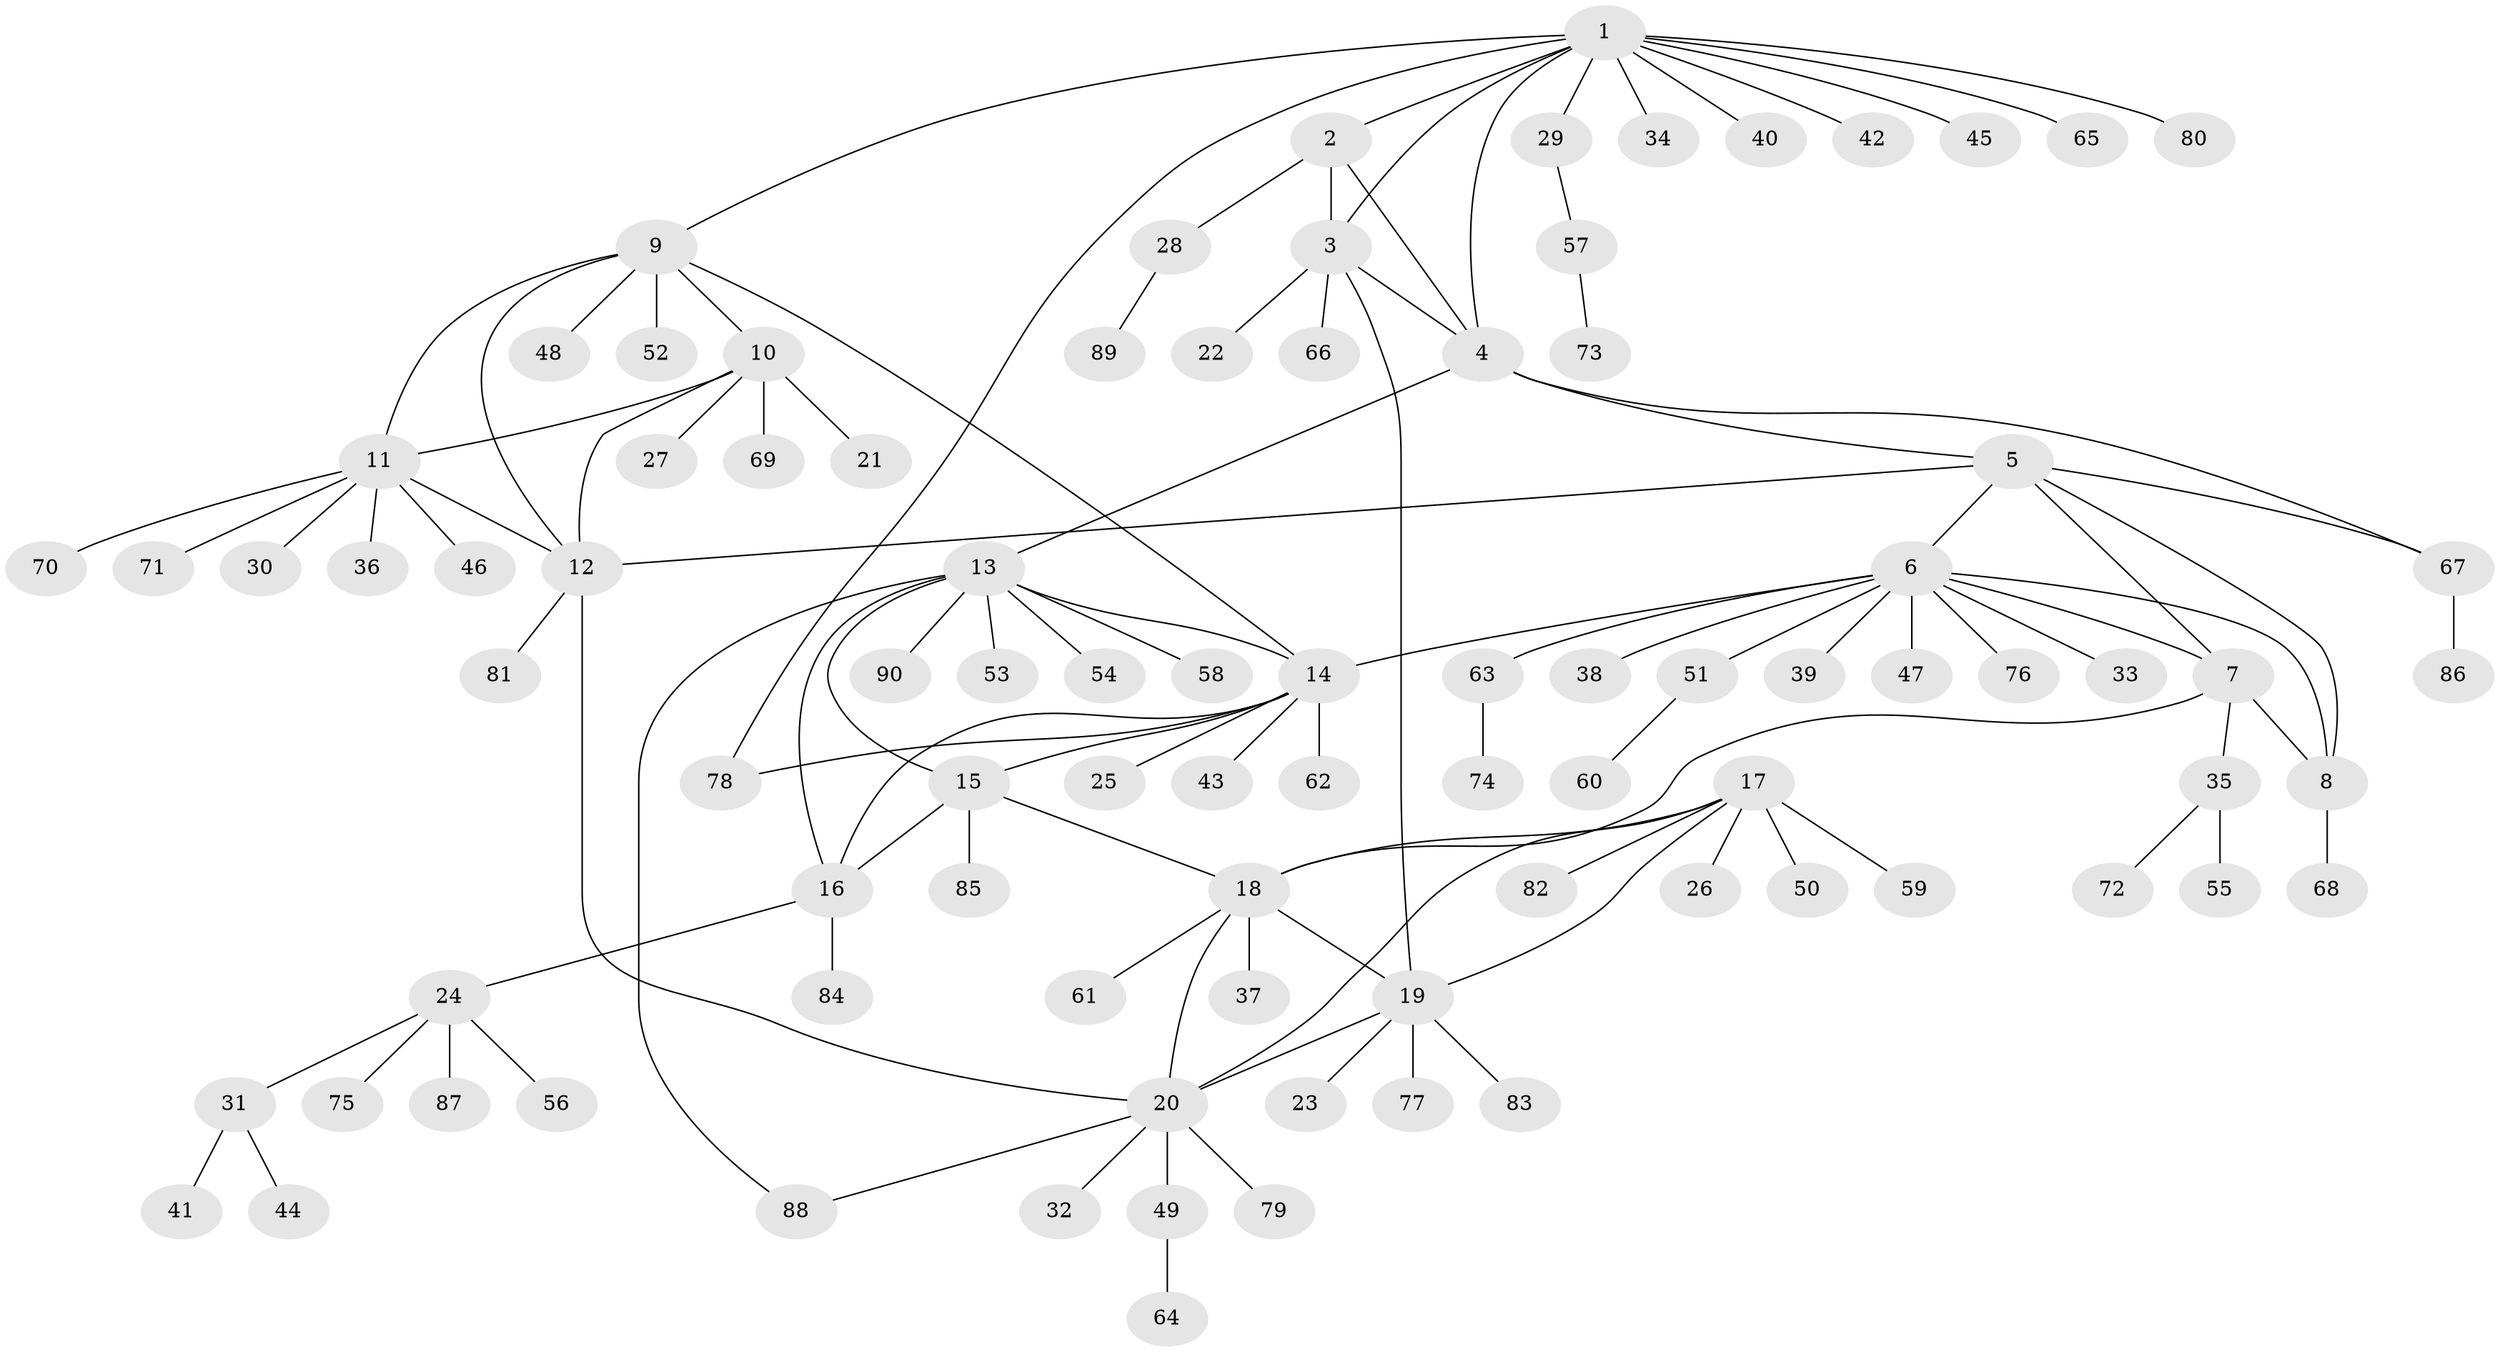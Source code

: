 // Generated by graph-tools (version 1.1) at 2025/11/02/27/25 16:11:35]
// undirected, 90 vertices, 113 edges
graph export_dot {
graph [start="1"]
  node [color=gray90,style=filled];
  1;
  2;
  3;
  4;
  5;
  6;
  7;
  8;
  9;
  10;
  11;
  12;
  13;
  14;
  15;
  16;
  17;
  18;
  19;
  20;
  21;
  22;
  23;
  24;
  25;
  26;
  27;
  28;
  29;
  30;
  31;
  32;
  33;
  34;
  35;
  36;
  37;
  38;
  39;
  40;
  41;
  42;
  43;
  44;
  45;
  46;
  47;
  48;
  49;
  50;
  51;
  52;
  53;
  54;
  55;
  56;
  57;
  58;
  59;
  60;
  61;
  62;
  63;
  64;
  65;
  66;
  67;
  68;
  69;
  70;
  71;
  72;
  73;
  74;
  75;
  76;
  77;
  78;
  79;
  80;
  81;
  82;
  83;
  84;
  85;
  86;
  87;
  88;
  89;
  90;
  1 -- 2;
  1 -- 3;
  1 -- 4;
  1 -- 9;
  1 -- 29;
  1 -- 34;
  1 -- 40;
  1 -- 42;
  1 -- 45;
  1 -- 65;
  1 -- 78;
  1 -- 80;
  2 -- 3;
  2 -- 4;
  2 -- 28;
  3 -- 4;
  3 -- 19;
  3 -- 22;
  3 -- 66;
  4 -- 5;
  4 -- 13;
  4 -- 67;
  5 -- 6;
  5 -- 7;
  5 -- 8;
  5 -- 12;
  5 -- 67;
  6 -- 7;
  6 -- 8;
  6 -- 14;
  6 -- 33;
  6 -- 38;
  6 -- 39;
  6 -- 47;
  6 -- 51;
  6 -- 63;
  6 -- 76;
  7 -- 8;
  7 -- 18;
  7 -- 35;
  8 -- 68;
  9 -- 10;
  9 -- 11;
  9 -- 12;
  9 -- 14;
  9 -- 48;
  9 -- 52;
  10 -- 11;
  10 -- 12;
  10 -- 21;
  10 -- 27;
  10 -- 69;
  11 -- 12;
  11 -- 30;
  11 -- 36;
  11 -- 46;
  11 -- 70;
  11 -- 71;
  12 -- 20;
  12 -- 81;
  13 -- 14;
  13 -- 15;
  13 -- 16;
  13 -- 53;
  13 -- 54;
  13 -- 58;
  13 -- 88;
  13 -- 90;
  14 -- 15;
  14 -- 16;
  14 -- 25;
  14 -- 43;
  14 -- 62;
  14 -- 78;
  15 -- 16;
  15 -- 18;
  15 -- 85;
  16 -- 24;
  16 -- 84;
  17 -- 18;
  17 -- 19;
  17 -- 20;
  17 -- 26;
  17 -- 50;
  17 -- 59;
  17 -- 82;
  18 -- 19;
  18 -- 20;
  18 -- 37;
  18 -- 61;
  19 -- 20;
  19 -- 23;
  19 -- 77;
  19 -- 83;
  20 -- 32;
  20 -- 49;
  20 -- 79;
  20 -- 88;
  24 -- 31;
  24 -- 56;
  24 -- 75;
  24 -- 87;
  28 -- 89;
  29 -- 57;
  31 -- 41;
  31 -- 44;
  35 -- 55;
  35 -- 72;
  49 -- 64;
  51 -- 60;
  57 -- 73;
  63 -- 74;
  67 -- 86;
}

